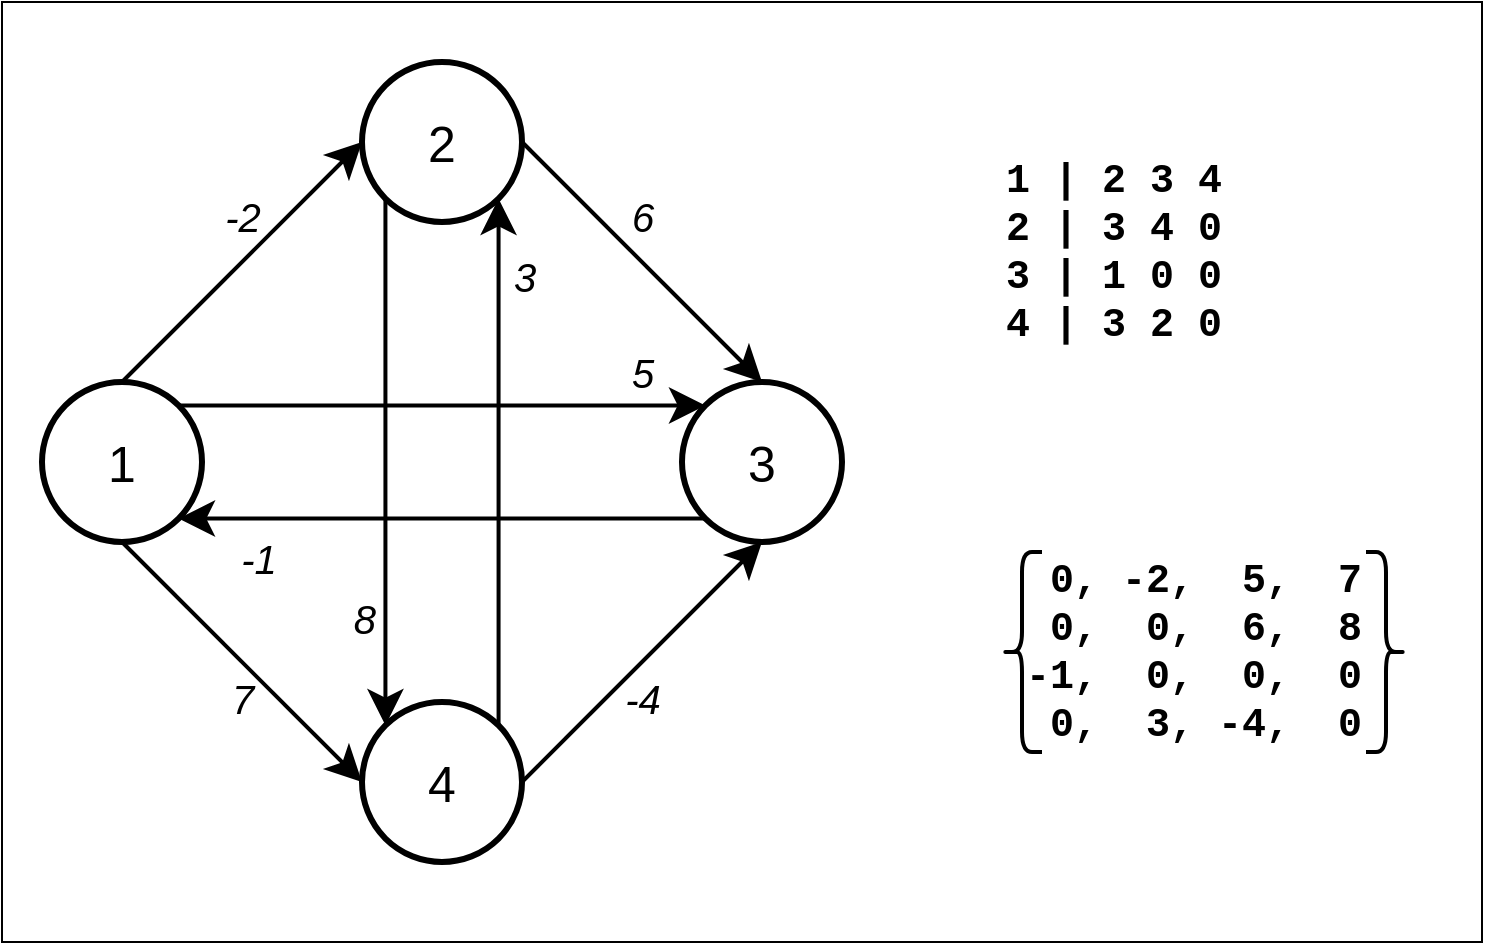 <mxfile version="24.7.17">
  <diagram name="Страница — 1" id="2wBGVwgNre5Lz_loumHW">
    <mxGraphModel dx="1114" dy="776" grid="1" gridSize="10" guides="1" tooltips="1" connect="1" arrows="1" fold="1" page="1" pageScale="1" pageWidth="827" pageHeight="1169" math="0" shadow="0">
      <root>
        <mxCell id="0" />
        <mxCell id="1" parent="0" />
        <mxCell id="8c3kww7Q4VaTC_dEtVoS-26" value="" style="rounded=0;whiteSpace=wrap;html=1;movable=0;resizable=0;rotatable=0;deletable=0;editable=0;locked=1;connectable=0;" parent="1" vertex="1">
          <mxGeometry x="20" y="10" width="740" height="470" as="geometry" />
        </mxCell>
        <mxCell id="8c3kww7Q4VaTC_dEtVoS-18" value="1 | 2 3 4&lt;div&gt;2 | 3 4 0&lt;/div&gt;&lt;div&gt;3 | 1 0 0&lt;/div&gt;&lt;div&gt;4 | 3 2 0&lt;/div&gt;" style="text;html=1;align=left;verticalAlign=middle;resizable=0;points=[];autosize=1;strokeColor=none;fillColor=none;fontSize=20;fontFamily=Courier New;fontStyle=1" parent="1" vertex="1">
          <mxGeometry x="520" y="80" width="130" height="110" as="geometry" />
        </mxCell>
        <mxCell id="8c3kww7Q4VaTC_dEtVoS-24" value="" style="group" parent="1" vertex="1" connectable="0">
          <mxGeometry x="40" y="40" width="400" height="400" as="geometry" />
        </mxCell>
        <mxCell id="8c3kww7Q4VaTC_dEtVoS-5" value="5" style="rounded=0;orthogonalLoop=1;jettySize=auto;html=1;entryX=0;entryY=0;entryDx=0;entryDy=0;exitX=1;exitY=0;exitDx=0;exitDy=0;strokeWidth=2;endSize=12;fontSize=20;verticalAlign=bottom;labelBackgroundColor=none;fontStyle=2" parent="8c3kww7Q4VaTC_dEtVoS-24" source="8c3kww7Q4VaTC_dEtVoS-1" target="8c3kww7Q4VaTC_dEtVoS-3" edge="1">
          <mxGeometry x="0.757" y="2" relative="1" as="geometry">
            <mxPoint as="offset" />
          </mxGeometry>
        </mxCell>
        <mxCell id="8c3kww7Q4VaTC_dEtVoS-9" value="-2" style="rounded=0;orthogonalLoop=1;jettySize=auto;html=1;entryX=0;entryY=0.5;entryDx=0;entryDy=0;exitX=0.5;exitY=0;exitDx=0;exitDy=0;strokeWidth=2;endSize=12;fontSize=20;labelBackgroundColor=none;verticalAlign=bottom;spacingBottom=8;fontStyle=2" parent="8c3kww7Q4VaTC_dEtVoS-24" source="8c3kww7Q4VaTC_dEtVoS-1" target="8c3kww7Q4VaTC_dEtVoS-4" edge="1">
          <mxGeometry relative="1" as="geometry" />
        </mxCell>
        <mxCell id="8c3kww7Q4VaTC_dEtVoS-14" value="7" style="rounded=0;orthogonalLoop=1;jettySize=auto;html=1;entryX=0;entryY=0.5;entryDx=0;entryDy=0;exitX=0.5;exitY=1;exitDx=0;exitDy=0;strokeWidth=2;endSize=12;fontSize=20;labelBackgroundColor=none;verticalAlign=top;fontStyle=2" parent="8c3kww7Q4VaTC_dEtVoS-24" source="8c3kww7Q4VaTC_dEtVoS-1" target="8c3kww7Q4VaTC_dEtVoS-2" edge="1">
          <mxGeometry relative="1" as="geometry" />
        </mxCell>
        <mxCell id="8c3kww7Q4VaTC_dEtVoS-1" value="1" style="ellipse;whiteSpace=wrap;html=1;aspect=fixed;strokeWidth=3;fontSize=25;" parent="8c3kww7Q4VaTC_dEtVoS-24" vertex="1">
          <mxGeometry y="160" width="80" height="80" as="geometry" />
        </mxCell>
        <mxCell id="8c3kww7Q4VaTC_dEtVoS-8" value="3" style="rounded=0;orthogonalLoop=1;jettySize=auto;html=1;entryX=1;entryY=1;entryDx=0;entryDy=0;exitX=1;exitY=0;exitDx=0;exitDy=0;strokeWidth=2;endSize=12;fontSize=20;labelPosition=right;verticalLabelPosition=middle;align=left;verticalAlign=middle;labelBackgroundColor=none;spacingBottom=0;spacingLeft=4;spacingRight=4;fontStyle=2" parent="8c3kww7Q4VaTC_dEtVoS-24" source="8c3kww7Q4VaTC_dEtVoS-2" target="8c3kww7Q4VaTC_dEtVoS-4" edge="1">
          <mxGeometry x="0.707" y="-2" relative="1" as="geometry">
            <mxPoint as="offset" />
          </mxGeometry>
        </mxCell>
        <mxCell id="8c3kww7Q4VaTC_dEtVoS-13" value="-4" style="rounded=0;orthogonalLoop=1;jettySize=auto;html=1;entryX=0.5;entryY=1;entryDx=0;entryDy=0;strokeWidth=2;endSize=12;fontSize=20;labelBackgroundColor=none;verticalAlign=top;fontStyle=2;exitX=1;exitY=0.5;exitDx=0;exitDy=0;" parent="8c3kww7Q4VaTC_dEtVoS-24" source="8c3kww7Q4VaTC_dEtVoS-2" target="8c3kww7Q4VaTC_dEtVoS-3" edge="1">
          <mxGeometry relative="1" as="geometry" />
        </mxCell>
        <mxCell id="8c3kww7Q4VaTC_dEtVoS-2" value="4" style="ellipse;whiteSpace=wrap;html=1;aspect=fixed;strokeWidth=3;fontSize=25;" parent="8c3kww7Q4VaTC_dEtVoS-24" vertex="1">
          <mxGeometry x="160" y="320" width="80" height="80" as="geometry" />
        </mxCell>
        <mxCell id="8c3kww7Q4VaTC_dEtVoS-6" value="-1" style="rounded=0;orthogonalLoop=1;jettySize=auto;html=1;entryX=1;entryY=1;entryDx=0;entryDy=0;exitX=0;exitY=1;exitDx=0;exitDy=0;strokeWidth=2;endSize=12;fontSize=20;verticalAlign=top;labelBackgroundColor=none;fontStyle=2" parent="8c3kww7Q4VaTC_dEtVoS-24" source="8c3kww7Q4VaTC_dEtVoS-3" target="8c3kww7Q4VaTC_dEtVoS-1" edge="1">
          <mxGeometry x="0.699" y="2" relative="1" as="geometry">
            <mxPoint as="offset" />
          </mxGeometry>
        </mxCell>
        <mxCell id="8c3kww7Q4VaTC_dEtVoS-3" value="3" style="ellipse;whiteSpace=wrap;html=1;aspect=fixed;strokeWidth=3;fontSize=25;" parent="8c3kww7Q4VaTC_dEtVoS-24" vertex="1">
          <mxGeometry x="320" y="160" width="80" height="80" as="geometry" />
        </mxCell>
        <mxCell id="8c3kww7Q4VaTC_dEtVoS-7" value="8" style="rounded=0;orthogonalLoop=1;jettySize=auto;html=1;entryX=0;entryY=0;entryDx=0;entryDy=0;exitX=0;exitY=1;exitDx=0;exitDy=0;strokeWidth=2;endSize=12;fontSize=20;align=right;labelPosition=left;verticalLabelPosition=middle;verticalAlign=middle;labelBackgroundColor=none;spacingRight=4;spacingBottom=0;spacingLeft=4;fontStyle=2" parent="8c3kww7Q4VaTC_dEtVoS-24" source="8c3kww7Q4VaTC_dEtVoS-4" target="8c3kww7Q4VaTC_dEtVoS-2" edge="1">
          <mxGeometry x="0.594" relative="1" as="geometry">
            <mxPoint as="offset" />
          </mxGeometry>
        </mxCell>
        <mxCell id="8c3kww7Q4VaTC_dEtVoS-11" value="6" style="rounded=0;orthogonalLoop=1;jettySize=auto;html=1;entryX=0.5;entryY=0;entryDx=0;entryDy=0;strokeWidth=2;endSize=12;fontSize=20;verticalAlign=bottom;labelBackgroundColor=none;spacingBottom=8;fontStyle=2;exitX=1;exitY=0.5;exitDx=0;exitDy=0;" parent="8c3kww7Q4VaTC_dEtVoS-24" source="8c3kww7Q4VaTC_dEtVoS-4" target="8c3kww7Q4VaTC_dEtVoS-3" edge="1">
          <mxGeometry x="-0.002" relative="1" as="geometry">
            <mxPoint as="offset" />
          </mxGeometry>
        </mxCell>
        <mxCell id="8c3kww7Q4VaTC_dEtVoS-4" value="2" style="ellipse;whiteSpace=wrap;html=1;aspect=fixed;strokeWidth=3;fontSize=25;" parent="8c3kww7Q4VaTC_dEtVoS-24" vertex="1">
          <mxGeometry x="160" width="80" height="80" as="geometry" />
        </mxCell>
        <mxCell id="8c3kww7Q4VaTC_dEtVoS-25" value="" style="group" parent="1" vertex="1" connectable="0">
          <mxGeometry x="520" y="280" width="210" height="110" as="geometry" />
        </mxCell>
        <mxCell id="8c3kww7Q4VaTC_dEtVoS-20" value="&lt;div&gt;&lt;span style=&quot;background-color: initial;&quot;&gt;&amp;nbsp;0, -2,&amp;nbsp; 5,&amp;nbsp; 7&amp;nbsp;&lt;/span&gt;&lt;br&gt;&lt;/div&gt;&lt;div&gt;&lt;font&gt;&amp;nbsp;0,&amp;nbsp; 0,&amp;nbsp; 6,&amp;nbsp; 8&amp;nbsp;&lt;/font&gt;&lt;/div&gt;&lt;div&gt;&lt;font&gt;-1,&amp;nbsp; 0,&amp;nbsp; 0,&amp;nbsp; 0&amp;nbsp;&lt;/font&gt;&lt;/div&gt;&lt;div&gt;&lt;font&gt;&amp;nbsp;0,&amp;nbsp; 3, -4,&amp;nbsp; 0&amp;nbsp;&lt;/font&gt;&lt;/div&gt;" style="text;html=1;align=left;verticalAlign=middle;resizable=0;points=[];autosize=1;strokeColor=none;fillColor=none;fontSize=20;fontFamily=Courier New;fontStyle=1" parent="8c3kww7Q4VaTC_dEtVoS-25" vertex="1">
          <mxGeometry x="10" width="200" height="110" as="geometry" />
        </mxCell>
        <mxCell id="8c3kww7Q4VaTC_dEtVoS-21" value="" style="shape=curlyBracket;whiteSpace=wrap;html=1;rounded=1;labelPosition=left;verticalLabelPosition=middle;align=right;verticalAlign=middle;size=0.5;strokeWidth=2;" parent="8c3kww7Q4VaTC_dEtVoS-25" vertex="1">
          <mxGeometry y="5" width="20" height="100" as="geometry" />
        </mxCell>
        <mxCell id="8c3kww7Q4VaTC_dEtVoS-22" value="" style="shape=curlyBracket;whiteSpace=wrap;html=1;rounded=1;flipH=1;labelPosition=right;verticalLabelPosition=middle;align=left;verticalAlign=middle;strokeWidth=2;" parent="8c3kww7Q4VaTC_dEtVoS-25" vertex="1">
          <mxGeometry x="182" y="5" width="20" height="100" as="geometry" />
        </mxCell>
      </root>
    </mxGraphModel>
  </diagram>
</mxfile>

